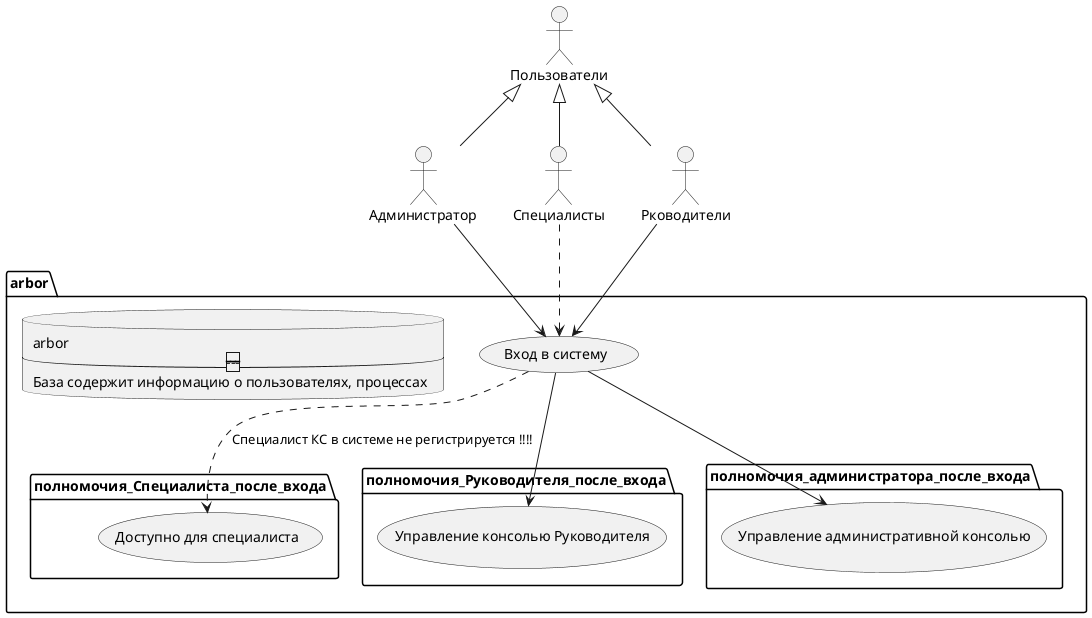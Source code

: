 @startuml

:Администратор:as A
:Специалисты:as SKS
:Рководители: as RKS


A -up-|> Пользователи
SKS -up-|> Пользователи
RKS-up-|> Пользователи


folder arbor{
:Вход в систему:as (login)


A --> login
RKS --> login
SKS ..> login

folder полномочия_Специалиста_после_входа{

login ..> (Доступно для специалиста): Специалист КС в системе не регистрируется !!!!

}
folder полномочия_Руководителя_после_входа{
login--> (Управление консолью Руководителя)
}
folder полномочия_администратора_после_входа{
login--> (Управление административной консолью)
}
   database DB1 as "arbor
  -------------------
  База содержит информацию о пользователях, процессах
  "

}



@enduml

